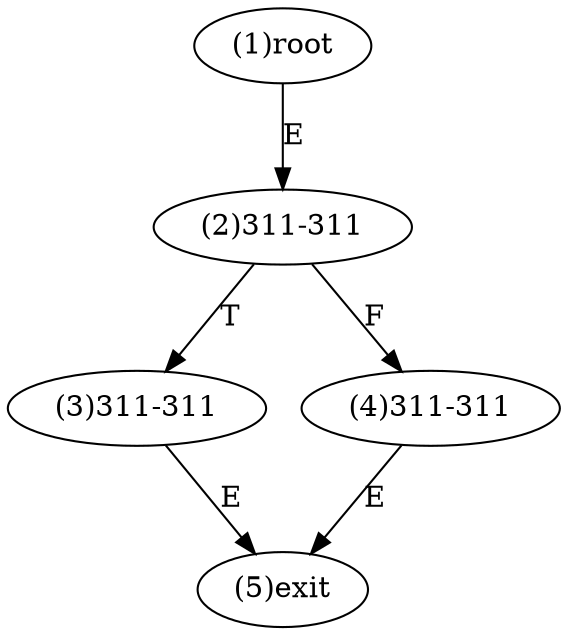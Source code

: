 digraph "" { 
1[ label="(1)root"];
2[ label="(2)311-311"];
3[ label="(3)311-311"];
4[ label="(4)311-311"];
5[ label="(5)exit"];
1->2[ label="E"];
2->4[ label="F"];
2->3[ label="T"];
3->5[ label="E"];
4->5[ label="E"];
}